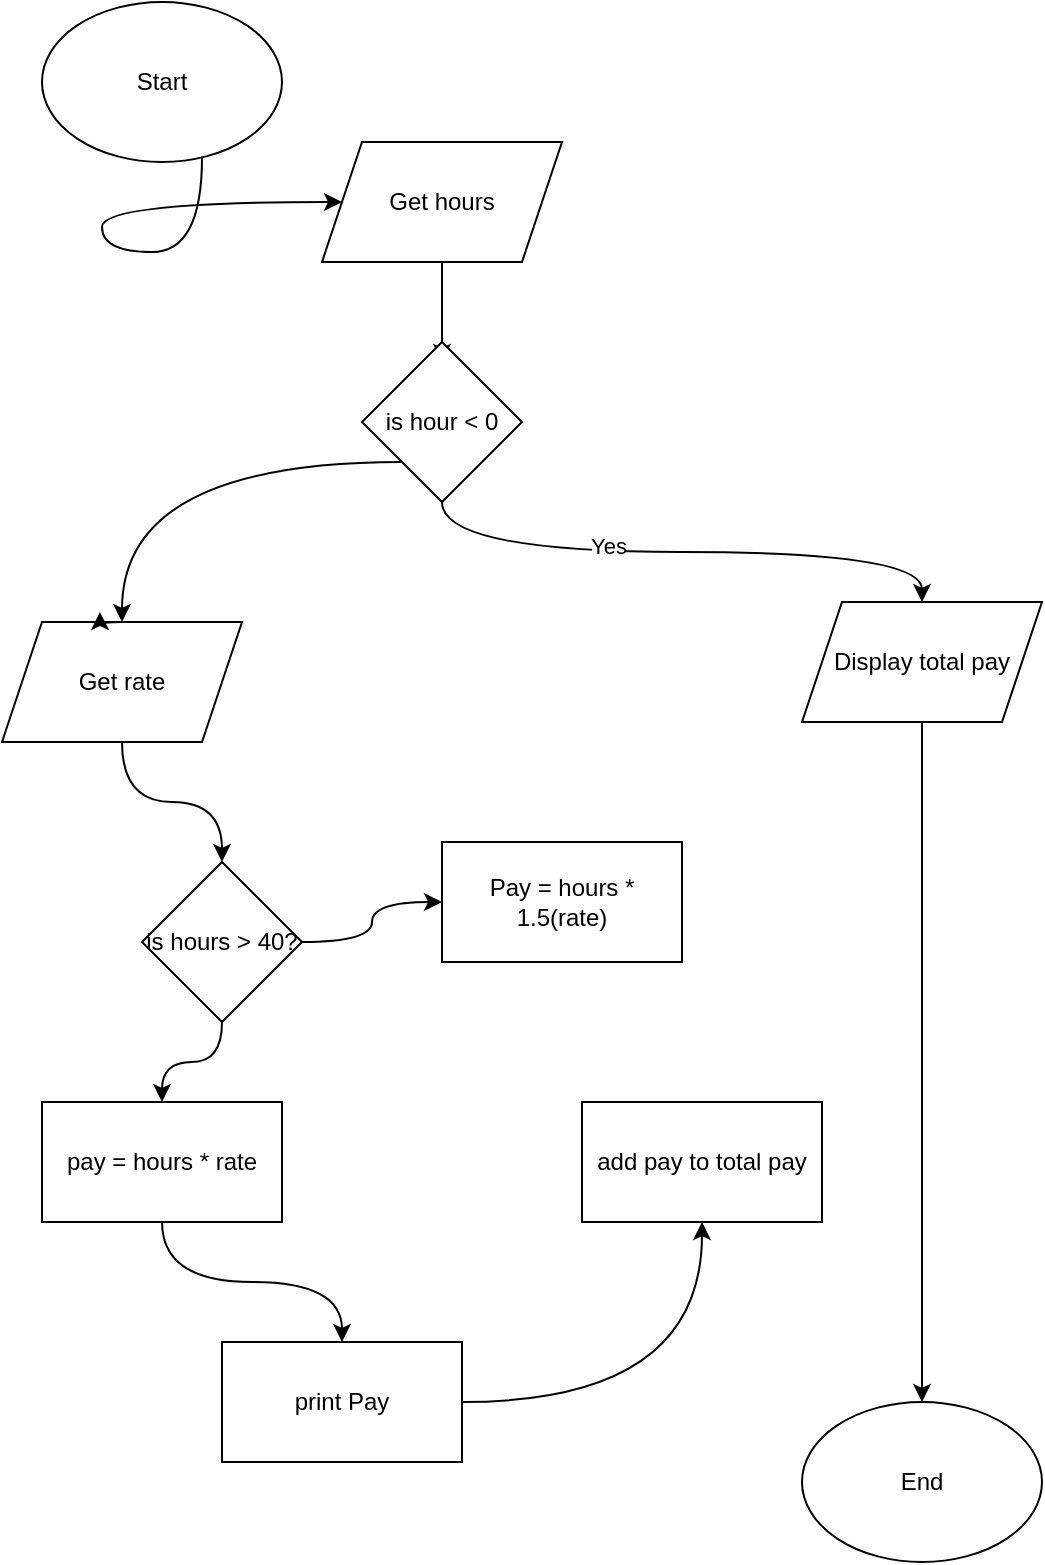 <mxfile version="15.6.8" type="github">
  <diagram id="9g9WBC-GlDjoLAJIXBGh" name="Page-1">
    <mxGraphModel dx="782" dy="706" grid="1" gridSize="10" guides="1" tooltips="1" connect="1" arrows="1" fold="1" page="1" pageScale="1" pageWidth="850" pageHeight="1100" math="0" shadow="0">
      <root>
        <mxCell id="0" />
        <mxCell id="1" parent="0" />
        <mxCell id="NroAKe_AM4JDEbIQi2gb-4" value="" style="edgeStyle=orthogonalEdgeStyle;orthogonalLoop=1;jettySize=auto;html=1;curved=1;" edge="1" parent="1" source="NroAKe_AM4JDEbIQi2gb-1" target="NroAKe_AM4JDEbIQi2gb-3">
          <mxGeometry relative="1" as="geometry">
            <Array as="points">
              <mxPoint x="430" y="185" />
              <mxPoint x="380" y="185" />
            </Array>
          </mxGeometry>
        </mxCell>
        <mxCell id="NroAKe_AM4JDEbIQi2gb-1" value="Start" style="ellipse;whiteSpace=wrap;html=1;" vertex="1" parent="1">
          <mxGeometry x="350" y="60" width="120" height="80" as="geometry" />
        </mxCell>
        <mxCell id="NroAKe_AM4JDEbIQi2gb-2" value="End" style="ellipse;whiteSpace=wrap;html=1;" vertex="1" parent="1">
          <mxGeometry x="730" y="760" width="120" height="80" as="geometry" />
        </mxCell>
        <mxCell id="NroAKe_AM4JDEbIQi2gb-21" style="edgeStyle=orthogonalEdgeStyle;curved=1;orthogonalLoop=1;jettySize=auto;html=1;" edge="1" parent="1" source="NroAKe_AM4JDEbIQi2gb-3">
          <mxGeometry relative="1" as="geometry">
            <mxPoint x="550" y="240" as="targetPoint" />
          </mxGeometry>
        </mxCell>
        <mxCell id="NroAKe_AM4JDEbIQi2gb-3" value="Get hours" style="shape=parallelogram;perimeter=parallelogramPerimeter;whiteSpace=wrap;html=1;fixedSize=1;" vertex="1" parent="1">
          <mxGeometry x="490" y="130" width="120" height="60" as="geometry" />
        </mxCell>
        <mxCell id="NroAKe_AM4JDEbIQi2gb-7" value="Get rate" style="shape=parallelogram;perimeter=parallelogramPerimeter;whiteSpace=wrap;html=1;fixedSize=1;" vertex="1" parent="1">
          <mxGeometry x="330" y="370" width="120" height="60" as="geometry" />
        </mxCell>
        <mxCell id="NroAKe_AM4JDEbIQi2gb-28" value="" style="edgeStyle=orthogonalEdgeStyle;curved=1;orthogonalLoop=1;jettySize=auto;html=1;exitX=0.5;exitY=1;exitDx=0;exitDy=0;" edge="1" parent="1" source="NroAKe_AM4JDEbIQi2gb-7" target="NroAKe_AM4JDEbIQi2gb-27">
          <mxGeometry relative="1" as="geometry">
            <mxPoint x="440" y="450" as="sourcePoint" />
          </mxGeometry>
        </mxCell>
        <mxCell id="NroAKe_AM4JDEbIQi2gb-15" value="" style="edgeStyle=orthogonalEdgeStyle;orthogonalLoop=1;jettySize=auto;html=1;curved=1;" edge="1" parent="1" source="NroAKe_AM4JDEbIQi2gb-11" target="NroAKe_AM4JDEbIQi2gb-14">
          <mxGeometry relative="1" as="geometry" />
        </mxCell>
        <mxCell id="NroAKe_AM4JDEbIQi2gb-11" value="pay = hours * rate" style="whiteSpace=wrap;html=1;" vertex="1" parent="1">
          <mxGeometry x="350" y="610" width="120" height="60" as="geometry" />
        </mxCell>
        <mxCell id="NroAKe_AM4JDEbIQi2gb-33" value="" style="edgeStyle=orthogonalEdgeStyle;curved=1;orthogonalLoop=1;jettySize=auto;html=1;" edge="1" parent="1" source="NroAKe_AM4JDEbIQi2gb-14" target="NroAKe_AM4JDEbIQi2gb-32">
          <mxGeometry relative="1" as="geometry" />
        </mxCell>
        <mxCell id="NroAKe_AM4JDEbIQi2gb-14" value="print Pay" style="whiteSpace=wrap;html=1;" vertex="1" parent="1">
          <mxGeometry x="440" y="730" width="120" height="60" as="geometry" />
        </mxCell>
        <mxCell id="NroAKe_AM4JDEbIQi2gb-23" style="edgeStyle=orthogonalEdgeStyle;curved=1;orthogonalLoop=1;jettySize=auto;html=1;exitX=0.5;exitY=1;exitDx=0;exitDy=0;entryX=0.5;entryY=0;entryDx=0;entryDy=0;" edge="1" parent="1" source="NroAKe_AM4JDEbIQi2gb-22" target="NroAKe_AM4JDEbIQi2gb-24">
          <mxGeometry relative="1" as="geometry">
            <mxPoint x="790" y="350" as="targetPoint" />
          </mxGeometry>
        </mxCell>
        <mxCell id="NroAKe_AM4JDEbIQi2gb-30" value="Yes" style="edgeLabel;html=1;align=center;verticalAlign=middle;resizable=0;points=[];" vertex="1" connectable="0" parent="NroAKe_AM4JDEbIQi2gb-23">
          <mxGeometry x="-0.255" y="3" relative="1" as="geometry">
            <mxPoint as="offset" />
          </mxGeometry>
        </mxCell>
        <mxCell id="NroAKe_AM4JDEbIQi2gb-26" style="edgeStyle=orthogonalEdgeStyle;curved=1;orthogonalLoop=1;jettySize=auto;html=1;exitX=0;exitY=1;exitDx=0;exitDy=0;entryX=0.5;entryY=0;entryDx=0;entryDy=0;" edge="1" parent="1" source="NroAKe_AM4JDEbIQi2gb-22" target="NroAKe_AM4JDEbIQi2gb-7">
          <mxGeometry relative="1" as="geometry">
            <mxPoint x="440" y="360" as="targetPoint" />
          </mxGeometry>
        </mxCell>
        <mxCell id="NroAKe_AM4JDEbIQi2gb-22" value="is hour &amp;lt; 0" style="rhombus;whiteSpace=wrap;html=1;" vertex="1" parent="1">
          <mxGeometry x="510" y="230" width="80" height="80" as="geometry" />
        </mxCell>
        <mxCell id="NroAKe_AM4JDEbIQi2gb-25" style="edgeStyle=orthogonalEdgeStyle;curved=1;orthogonalLoop=1;jettySize=auto;html=1;" edge="1" parent="1" source="NroAKe_AM4JDEbIQi2gb-24" target="NroAKe_AM4JDEbIQi2gb-2">
          <mxGeometry relative="1" as="geometry" />
        </mxCell>
        <mxCell id="NroAKe_AM4JDEbIQi2gb-24" value="Display total pay" style="shape=parallelogram;perimeter=parallelogramPerimeter;whiteSpace=wrap;html=1;fixedSize=1;" vertex="1" parent="1">
          <mxGeometry x="730" y="360" width="120" height="60" as="geometry" />
        </mxCell>
        <mxCell id="NroAKe_AM4JDEbIQi2gb-31" style="edgeStyle=orthogonalEdgeStyle;curved=1;orthogonalLoop=1;jettySize=auto;html=1;exitX=0.5;exitY=1;exitDx=0;exitDy=0;entryX=0.5;entryY=0;entryDx=0;entryDy=0;" edge="1" parent="1" source="NroAKe_AM4JDEbIQi2gb-27" target="NroAKe_AM4JDEbIQi2gb-11">
          <mxGeometry relative="1" as="geometry" />
        </mxCell>
        <mxCell id="NroAKe_AM4JDEbIQi2gb-35" value="" style="edgeStyle=orthogonalEdgeStyle;curved=1;orthogonalLoop=1;jettySize=auto;html=1;" edge="1" parent="1" source="NroAKe_AM4JDEbIQi2gb-27" target="NroAKe_AM4JDEbIQi2gb-34">
          <mxGeometry relative="1" as="geometry" />
        </mxCell>
        <mxCell id="NroAKe_AM4JDEbIQi2gb-27" value="is hours &amp;gt; 40?" style="rhombus;whiteSpace=wrap;html=1;" vertex="1" parent="1">
          <mxGeometry x="400" y="490" width="80" height="80" as="geometry" />
        </mxCell>
        <mxCell id="NroAKe_AM4JDEbIQi2gb-29" style="edgeStyle=orthogonalEdgeStyle;curved=1;orthogonalLoop=1;jettySize=auto;html=1;exitX=0.5;exitY=0;exitDx=0;exitDy=0;entryX=0.408;entryY=-0.083;entryDx=0;entryDy=0;entryPerimeter=0;" edge="1" parent="1" source="NroAKe_AM4JDEbIQi2gb-7" target="NroAKe_AM4JDEbIQi2gb-7">
          <mxGeometry relative="1" as="geometry" />
        </mxCell>
        <mxCell id="NroAKe_AM4JDEbIQi2gb-32" value="add pay to total pay" style="whiteSpace=wrap;html=1;" vertex="1" parent="1">
          <mxGeometry x="620" y="610" width="120" height="60" as="geometry" />
        </mxCell>
        <mxCell id="NroAKe_AM4JDEbIQi2gb-34" value="Pay = hours * 1.5(rate)" style="whiteSpace=wrap;html=1;" vertex="1" parent="1">
          <mxGeometry x="550" y="480" width="120" height="60" as="geometry" />
        </mxCell>
      </root>
    </mxGraphModel>
  </diagram>
</mxfile>
